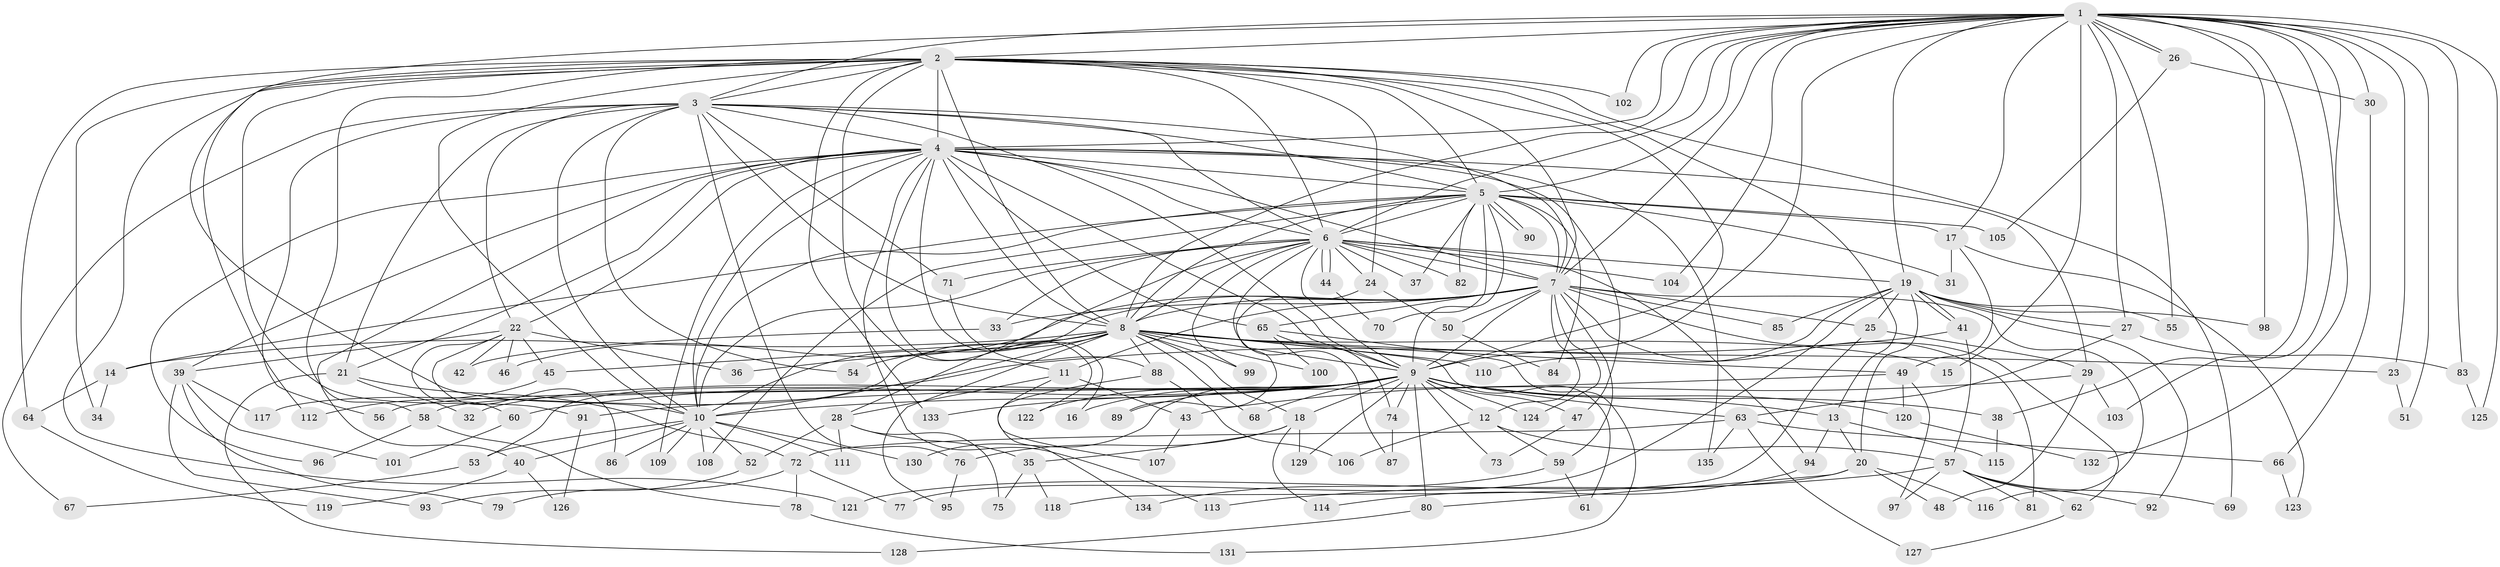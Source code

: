 // Generated by graph-tools (version 1.1) at 2025/43/03/09/25 04:43:17]
// undirected, 135 vertices, 295 edges
graph export_dot {
graph [start="1"]
  node [color=gray90,style=filled];
  1;
  2;
  3;
  4;
  5;
  6;
  7;
  8;
  9;
  10;
  11;
  12;
  13;
  14;
  15;
  16;
  17;
  18;
  19;
  20;
  21;
  22;
  23;
  24;
  25;
  26;
  27;
  28;
  29;
  30;
  31;
  32;
  33;
  34;
  35;
  36;
  37;
  38;
  39;
  40;
  41;
  42;
  43;
  44;
  45;
  46;
  47;
  48;
  49;
  50;
  51;
  52;
  53;
  54;
  55;
  56;
  57;
  58;
  59;
  60;
  61;
  62;
  63;
  64;
  65;
  66;
  67;
  68;
  69;
  70;
  71;
  72;
  73;
  74;
  75;
  76;
  77;
  78;
  79;
  80;
  81;
  82;
  83;
  84;
  85;
  86;
  87;
  88;
  89;
  90;
  91;
  92;
  93;
  94;
  95;
  96;
  97;
  98;
  99;
  100;
  101;
  102;
  103;
  104;
  105;
  106;
  107;
  108;
  109;
  110;
  111;
  112;
  113;
  114;
  115;
  116;
  117;
  118;
  119;
  120;
  121;
  122;
  123;
  124;
  125;
  126;
  127;
  128;
  129;
  130;
  131;
  132;
  133;
  134;
  135;
  1 -- 2;
  1 -- 3;
  1 -- 4;
  1 -- 5;
  1 -- 6;
  1 -- 7;
  1 -- 8;
  1 -- 9;
  1 -- 10;
  1 -- 15;
  1 -- 17;
  1 -- 19;
  1 -- 23;
  1 -- 26;
  1 -- 26;
  1 -- 27;
  1 -- 30;
  1 -- 38;
  1 -- 51;
  1 -- 55;
  1 -- 83;
  1 -- 98;
  1 -- 102;
  1 -- 103;
  1 -- 104;
  1 -- 125;
  1 -- 132;
  2 -- 3;
  2 -- 4;
  2 -- 5;
  2 -- 6;
  2 -- 7;
  2 -- 8;
  2 -- 9;
  2 -- 10;
  2 -- 11;
  2 -- 13;
  2 -- 24;
  2 -- 34;
  2 -- 58;
  2 -- 64;
  2 -- 69;
  2 -- 91;
  2 -- 102;
  2 -- 112;
  2 -- 121;
  2 -- 133;
  3 -- 4;
  3 -- 5;
  3 -- 6;
  3 -- 7;
  3 -- 8;
  3 -- 9;
  3 -- 10;
  3 -- 21;
  3 -- 22;
  3 -- 54;
  3 -- 56;
  3 -- 67;
  3 -- 71;
  3 -- 76;
  4 -- 5;
  4 -- 6;
  4 -- 7;
  4 -- 8;
  4 -- 9;
  4 -- 10;
  4 -- 16;
  4 -- 21;
  4 -- 22;
  4 -- 29;
  4 -- 39;
  4 -- 40;
  4 -- 47;
  4 -- 65;
  4 -- 96;
  4 -- 109;
  4 -- 113;
  4 -- 122;
  4 -- 135;
  5 -- 6;
  5 -- 7;
  5 -- 8;
  5 -- 9;
  5 -- 10;
  5 -- 14;
  5 -- 17;
  5 -- 31;
  5 -- 37;
  5 -- 70;
  5 -- 82;
  5 -- 84;
  5 -- 90;
  5 -- 90;
  5 -- 105;
  5 -- 108;
  6 -- 7;
  6 -- 8;
  6 -- 9;
  6 -- 10;
  6 -- 19;
  6 -- 24;
  6 -- 28;
  6 -- 33;
  6 -- 37;
  6 -- 44;
  6 -- 44;
  6 -- 71;
  6 -- 82;
  6 -- 87;
  6 -- 94;
  6 -- 99;
  6 -- 104;
  7 -- 8;
  7 -- 9;
  7 -- 10;
  7 -- 11;
  7 -- 12;
  7 -- 25;
  7 -- 33;
  7 -- 46;
  7 -- 50;
  7 -- 59;
  7 -- 62;
  7 -- 65;
  7 -- 81;
  7 -- 85;
  7 -- 116;
  7 -- 124;
  8 -- 9;
  8 -- 10;
  8 -- 14;
  8 -- 15;
  8 -- 18;
  8 -- 23;
  8 -- 36;
  8 -- 45;
  8 -- 49;
  8 -- 54;
  8 -- 61;
  8 -- 68;
  8 -- 88;
  8 -- 95;
  8 -- 99;
  8 -- 100;
  8 -- 110;
  8 -- 117;
  9 -- 10;
  9 -- 12;
  9 -- 13;
  9 -- 16;
  9 -- 18;
  9 -- 32;
  9 -- 38;
  9 -- 47;
  9 -- 56;
  9 -- 58;
  9 -- 60;
  9 -- 63;
  9 -- 68;
  9 -- 73;
  9 -- 74;
  9 -- 80;
  9 -- 89;
  9 -- 120;
  9 -- 122;
  9 -- 124;
  9 -- 129;
  9 -- 130;
  9 -- 133;
  10 -- 40;
  10 -- 52;
  10 -- 53;
  10 -- 86;
  10 -- 108;
  10 -- 109;
  10 -- 111;
  10 -- 130;
  11 -- 28;
  11 -- 43;
  11 -- 107;
  12 -- 57;
  12 -- 59;
  12 -- 106;
  13 -- 20;
  13 -- 94;
  13 -- 115;
  14 -- 34;
  14 -- 64;
  17 -- 31;
  17 -- 49;
  17 -- 123;
  18 -- 35;
  18 -- 76;
  18 -- 114;
  18 -- 129;
  19 -- 20;
  19 -- 25;
  19 -- 27;
  19 -- 41;
  19 -- 41;
  19 -- 55;
  19 -- 77;
  19 -- 85;
  19 -- 92;
  19 -- 98;
  19 -- 110;
  20 -- 48;
  20 -- 80;
  20 -- 116;
  20 -- 121;
  21 -- 32;
  21 -- 72;
  21 -- 128;
  22 -- 36;
  22 -- 39;
  22 -- 42;
  22 -- 45;
  22 -- 46;
  22 -- 60;
  22 -- 86;
  23 -- 51;
  24 -- 50;
  24 -- 89;
  25 -- 29;
  25 -- 118;
  26 -- 30;
  26 -- 105;
  27 -- 63;
  27 -- 83;
  28 -- 35;
  28 -- 52;
  28 -- 75;
  28 -- 111;
  29 -- 43;
  29 -- 48;
  29 -- 103;
  30 -- 66;
  33 -- 42;
  35 -- 75;
  35 -- 118;
  38 -- 115;
  39 -- 79;
  39 -- 93;
  39 -- 101;
  39 -- 117;
  40 -- 119;
  40 -- 126;
  41 -- 53;
  41 -- 57;
  43 -- 107;
  44 -- 70;
  45 -- 112;
  47 -- 73;
  49 -- 91;
  49 -- 97;
  49 -- 120;
  50 -- 84;
  52 -- 93;
  53 -- 67;
  57 -- 62;
  57 -- 69;
  57 -- 81;
  57 -- 92;
  57 -- 97;
  57 -- 113;
  58 -- 78;
  58 -- 96;
  59 -- 61;
  59 -- 134;
  60 -- 101;
  62 -- 127;
  63 -- 66;
  63 -- 72;
  63 -- 127;
  63 -- 135;
  64 -- 119;
  65 -- 74;
  65 -- 100;
  65 -- 131;
  66 -- 123;
  71 -- 88;
  72 -- 77;
  72 -- 78;
  72 -- 79;
  74 -- 87;
  76 -- 95;
  78 -- 131;
  80 -- 128;
  83 -- 125;
  88 -- 106;
  88 -- 134;
  91 -- 126;
  94 -- 114;
  120 -- 132;
}
